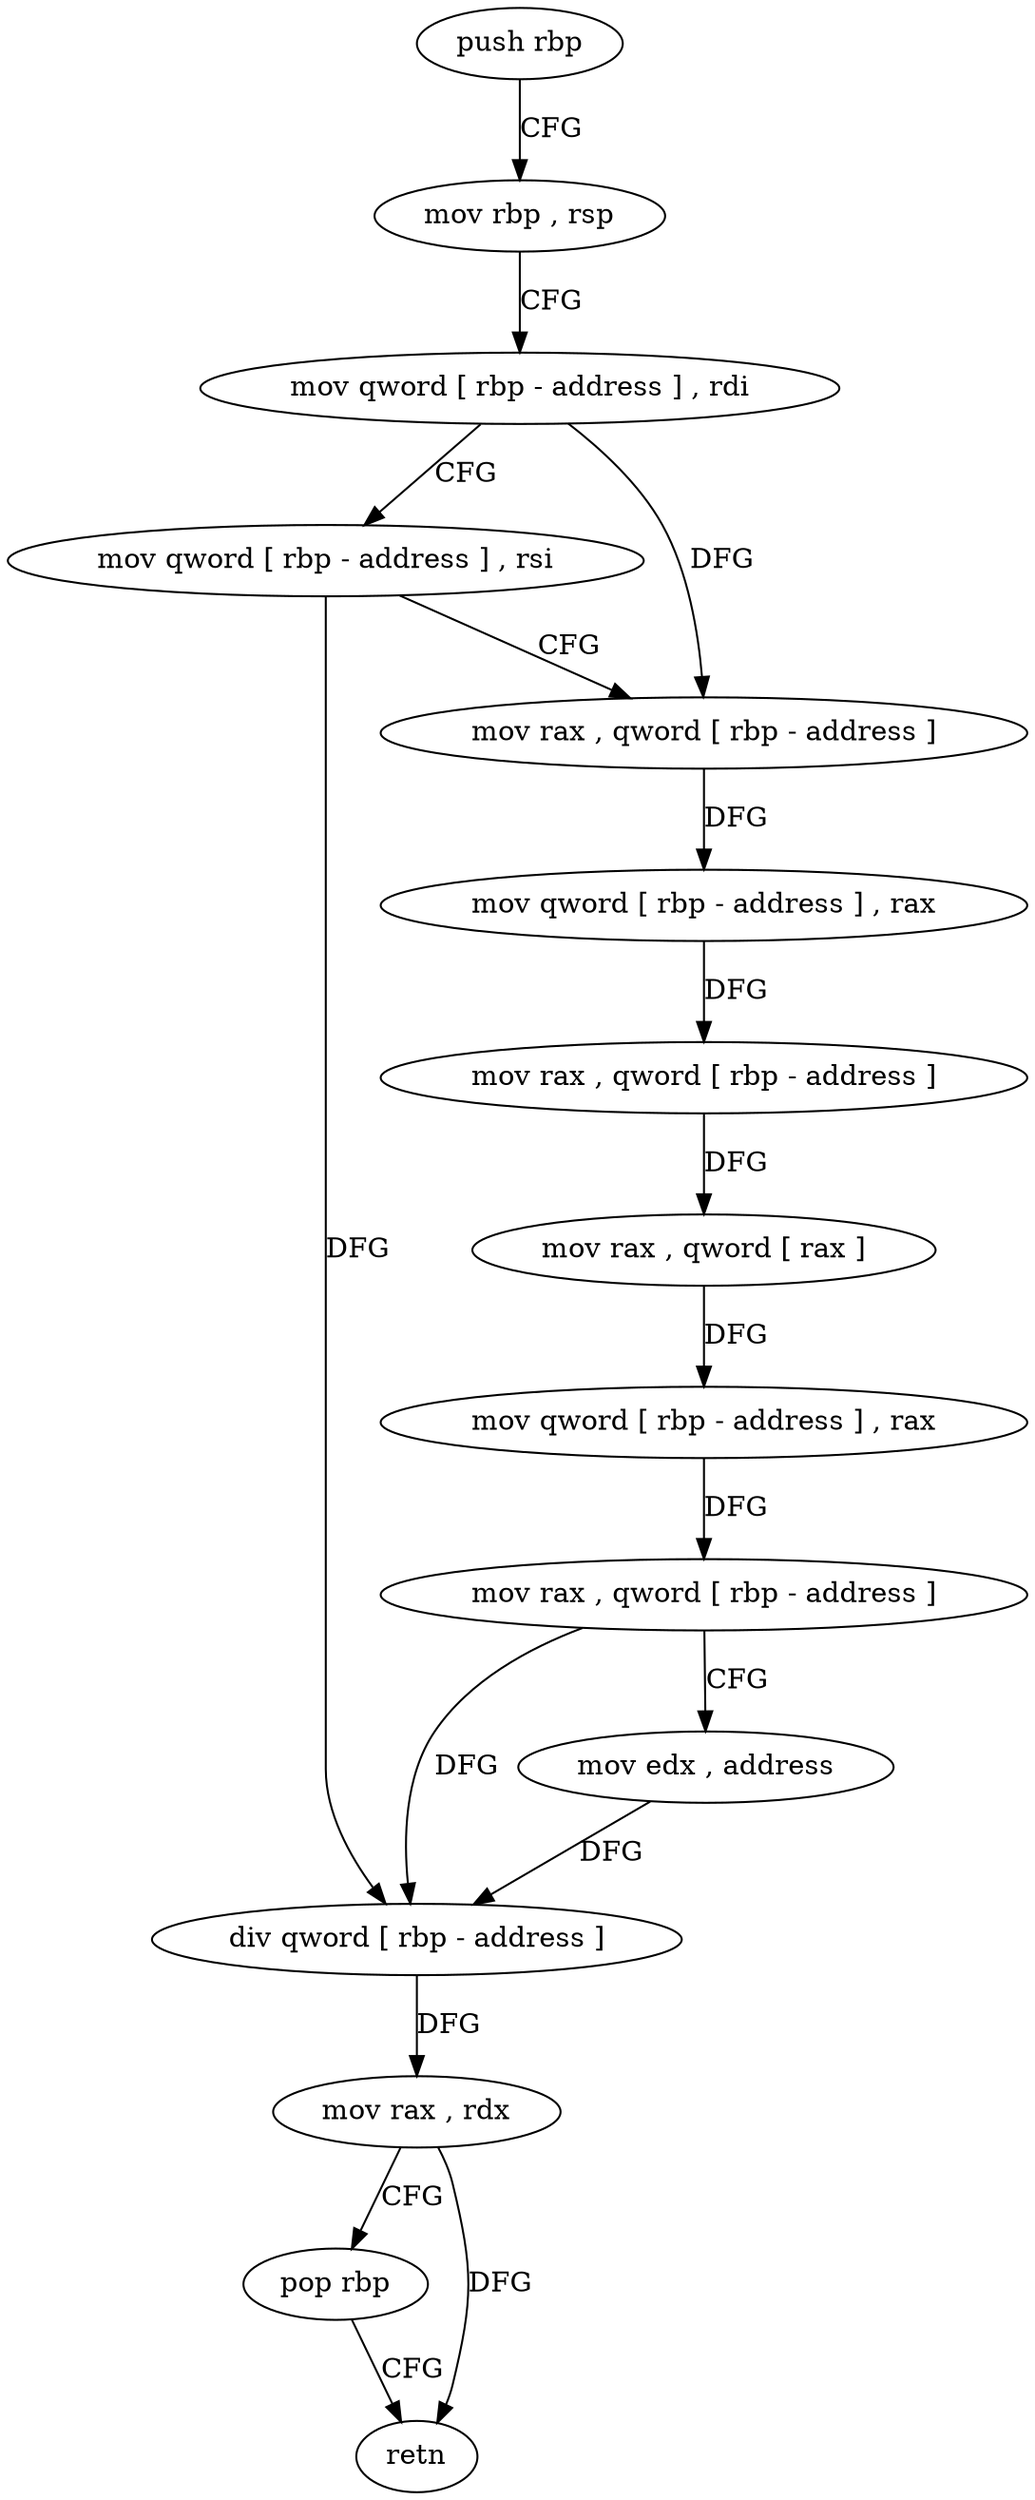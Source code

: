 digraph "func" {
"4295875" [label = "push rbp" ]
"4295876" [label = "mov rbp , rsp" ]
"4295879" [label = "mov qword [ rbp - address ] , rdi" ]
"4295883" [label = "mov qword [ rbp - address ] , rsi" ]
"4295887" [label = "mov rax , qword [ rbp - address ]" ]
"4295891" [label = "mov qword [ rbp - address ] , rax" ]
"4295895" [label = "mov rax , qword [ rbp - address ]" ]
"4295899" [label = "mov rax , qword [ rax ]" ]
"4295902" [label = "mov qword [ rbp - address ] , rax" ]
"4295906" [label = "mov rax , qword [ rbp - address ]" ]
"4295910" [label = "mov edx , address" ]
"4295915" [label = "div qword [ rbp - address ]" ]
"4295919" [label = "mov rax , rdx" ]
"4295922" [label = "pop rbp" ]
"4295923" [label = "retn" ]
"4295875" -> "4295876" [ label = "CFG" ]
"4295876" -> "4295879" [ label = "CFG" ]
"4295879" -> "4295883" [ label = "CFG" ]
"4295879" -> "4295887" [ label = "DFG" ]
"4295883" -> "4295887" [ label = "CFG" ]
"4295883" -> "4295915" [ label = "DFG" ]
"4295887" -> "4295891" [ label = "DFG" ]
"4295891" -> "4295895" [ label = "DFG" ]
"4295895" -> "4295899" [ label = "DFG" ]
"4295899" -> "4295902" [ label = "DFG" ]
"4295902" -> "4295906" [ label = "DFG" ]
"4295906" -> "4295910" [ label = "CFG" ]
"4295906" -> "4295915" [ label = "DFG" ]
"4295910" -> "4295915" [ label = "DFG" ]
"4295915" -> "4295919" [ label = "DFG" ]
"4295919" -> "4295922" [ label = "CFG" ]
"4295919" -> "4295923" [ label = "DFG" ]
"4295922" -> "4295923" [ label = "CFG" ]
}
